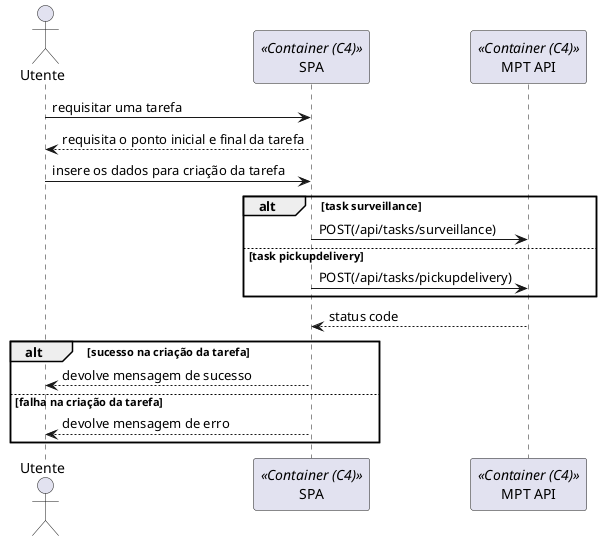 @startuml

actor "Utente" as Actor
participant "SPA" as Container <<Container (C4)>>
participant "MPT API" as API <<Container (C4)>>

Actor -> Container: requisitar uma tarefa
Container --> Actor: requisita o ponto inicial e final da tarefa
Actor -> Container: insere os dados para criação da tarefa

alt task surveillance
    Container -> API: POST(/api/tasks/surveillance)
else task pickupdelivery
    Container -> API: POST(/api/tasks/pickupdelivery)
end


API --> Container: status code
alt sucesso na criação da tarefa
    Container --> Actor: devolve mensagem de sucesso
else falha na criação da tarefa
    Container --> Actor: devolve mensagem de erro
end

@enduml
